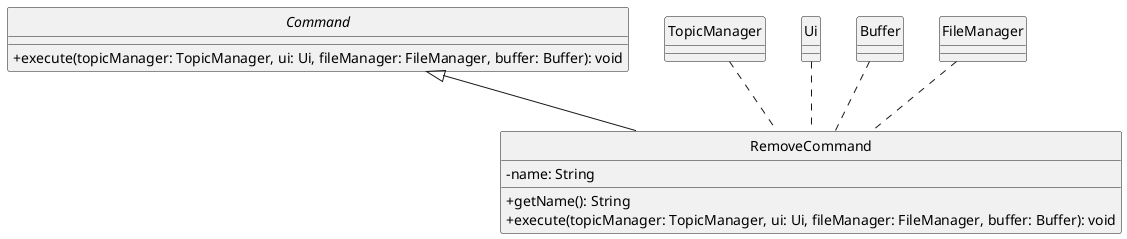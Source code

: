 @startuml
skinparam classAttributeIconSize 0
hide circle

abstract class Command {
    +execute(topicManager: TopicManager, ui: Ui, fileManager: FileManager, buffer: Buffer): void
}

class RemoveCommand {
    -name: String
    +getName(): String
    +execute(topicManager: TopicManager, ui: Ui, fileManager: FileManager, buffer: Buffer): void
}



class TopicManager {
}

class Ui {
}

class Buffer {
}

class FileManager {
}

Command <|-- RemoveCommand


TopicManager .. RemoveCommand
Ui .. RemoveCommand
FileManager .. RemoveCommand
Buffer .. RemoveCommand
@enduml